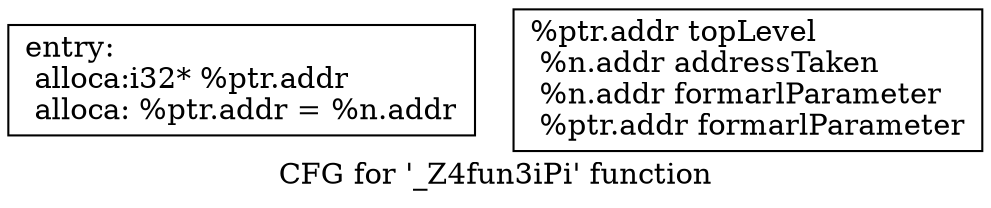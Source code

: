 digraph "CFG for '_Z4fun3iPi' function" {
	label="CFG for '_Z4fun3iPi' function";

	Node0x94a0050 [shape=record,label="{entry:\l alloca:i32* %ptr.addr\l alloca: %ptr.addr = %n.addr\l }"];
	Node1 [shape=record,label="{%ptr.addr topLevel\l %n.addr addressTaken\l %n.addr formarlParameter\l %ptr.addr formarlParameter\l }"];}
